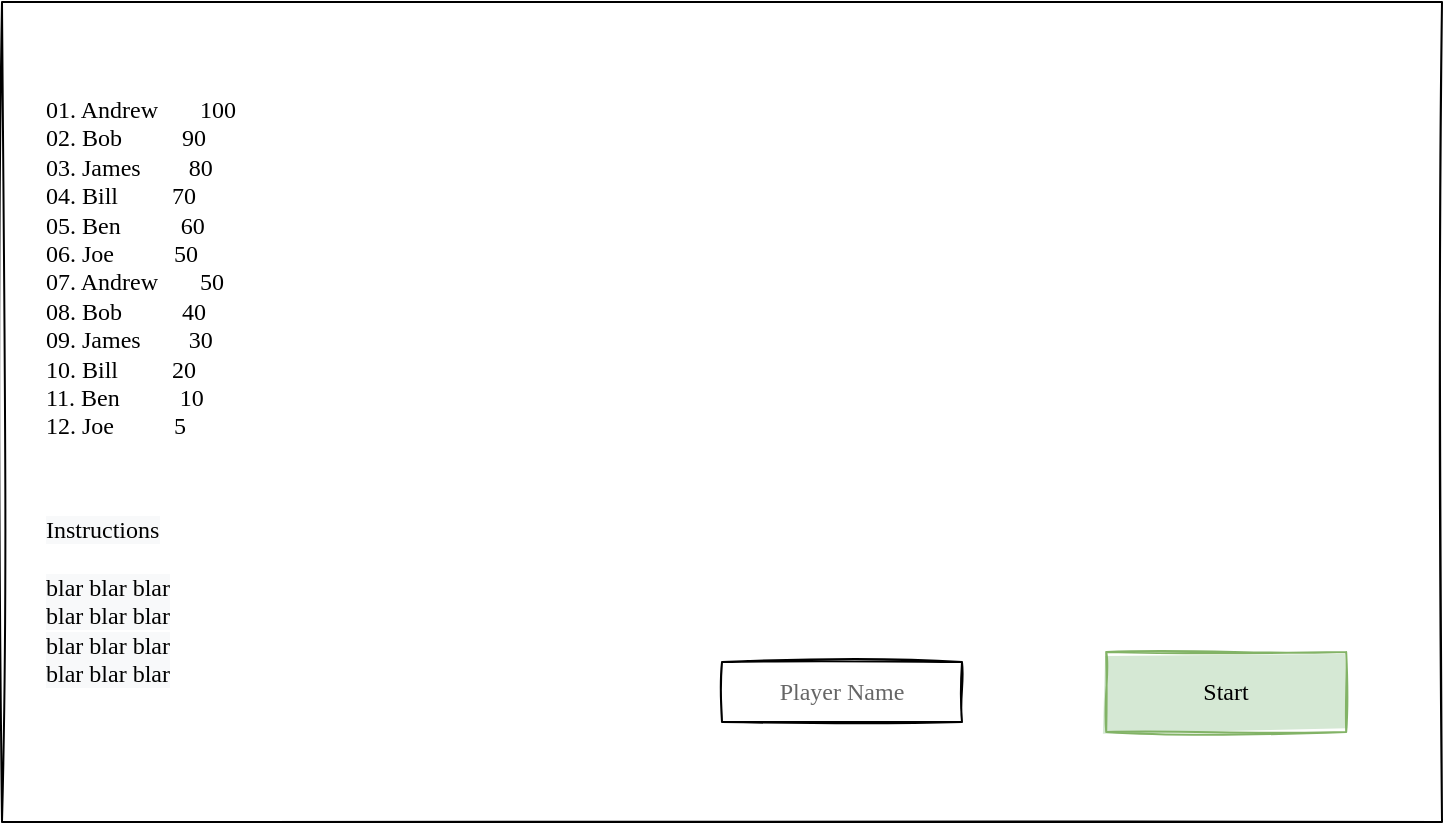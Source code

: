 <mxfile version="14.7.0" type="device"><diagram id="MhVqQ5QIRk93RKD6w4R9" name="Page-1"><mxGraphModel dx="2866" dy="1494" grid="1" gridSize="10" guides="1" tooltips="1" connect="1" arrows="1" fold="1" page="1" pageScale="1" pageWidth="827" pageHeight="1169" math="0" shadow="0"><root><mxCell id="0"/><mxCell id="1" parent="0"/><mxCell id="EBqMwkBtwEGkq5EUHkI_-1" value="" style="rounded=0;whiteSpace=wrap;html=1;sketch=1;verticalAlign=top;" vertex="1" parent="1"><mxGeometry x="70" y="160" width="720" height="410" as="geometry"/></mxCell><mxCell id="EBqMwkBtwEGkq5EUHkI_-3" value="&lt;span style=&quot;text-indent: 0px ; background-color: rgb(248 , 249 , 250) ; display: inline ; float: none&quot;&gt;&lt;font face=&quot;comic sans ms&quot;&gt;&lt;div&gt;01. Andrew&amp;nbsp; &amp;nbsp; &amp;nbsp; &amp;nbsp;100&lt;/div&gt;&lt;div&gt;02. Bob&amp;nbsp; &amp;nbsp; &amp;nbsp; &amp;nbsp; &amp;nbsp; 90&lt;/div&gt;&lt;div&gt;03. James&amp;nbsp; &amp;nbsp; &amp;nbsp; &amp;nbsp; 80&lt;/div&gt;&lt;div&gt;04. Bill&amp;nbsp; &amp;nbsp; &amp;nbsp; &amp;nbsp; &amp;nbsp;70&lt;/div&gt;&lt;div&gt;05. Ben&amp;nbsp; &amp;nbsp; &amp;nbsp; &amp;nbsp; &amp;nbsp; 60&lt;/div&gt;&lt;div&gt;06. Joe&amp;nbsp; &amp;nbsp; &amp;nbsp; &amp;nbsp; &amp;nbsp; 50&lt;/div&gt;&lt;div&gt;07. Andrew&amp;nbsp; &amp;nbsp; &amp;nbsp; &amp;nbsp;50&lt;/div&gt;&lt;div&gt;08. Bob&amp;nbsp; &amp;nbsp; &amp;nbsp; &amp;nbsp; &amp;nbsp; 40&lt;/div&gt;&lt;div&gt;09. James&amp;nbsp; &amp;nbsp; &amp;nbsp; &amp;nbsp; 30&lt;/div&gt;&lt;div&gt;10. Bill&amp;nbsp; &amp;nbsp; &amp;nbsp; &amp;nbsp; &amp;nbsp;20&lt;/div&gt;&lt;div&gt;11. Ben&amp;nbsp; &amp;nbsp; &amp;nbsp; &amp;nbsp; &amp;nbsp; 10&lt;/div&gt;&lt;div&gt;12. Joe&amp;nbsp; &amp;nbsp; &amp;nbsp; &amp;nbsp; &amp;nbsp; 5&lt;/div&gt;&lt;/font&gt;&lt;/span&gt;" style="text;html=1;strokeColor=none;fillColor=none;align=left;verticalAlign=top;whiteSpace=wrap;rounded=0;sketch=1;fontFamily=Comic Sans MS;" vertex="1" parent="1"><mxGeometry x="90" y="200" width="230" height="180" as="geometry"/></mxCell><mxCell id="EBqMwkBtwEGkq5EUHkI_-5" value="&lt;font color=&quot;#666666&quot;&gt;Player Name&lt;/font&gt;" style="rounded=0;whiteSpace=wrap;html=1;sketch=1;fontFamily=Comic Sans MS;" vertex="1" parent="1"><mxGeometry x="430" y="490" width="120" height="30" as="geometry"/></mxCell><mxCell id="EBqMwkBtwEGkq5EUHkI_-6" value="Start" style="rounded=0;whiteSpace=wrap;html=1;sketch=1;fontFamily=Comic Sans MS;fillColor=#d5e8d4;strokeColor=#82b366;fillStyle=solid;" vertex="1" parent="1"><mxGeometry x="622.1" y="485" width="120" height="40" as="geometry"/></mxCell><mxCell id="EBqMwkBtwEGkq5EUHkI_-7" value="&lt;span style=&quot;text-indent: 0px ; background-color: rgb(248 , 249 , 250) ; display: inline ; float: none&quot;&gt;&lt;font face=&quot;comic sans ms&quot;&gt;Instructions&lt;br&gt;&lt;br&gt;&lt;/font&gt;&lt;span style=&quot;font-family: &amp;#34;comic sans ms&amp;#34;&quot;&gt;blar blar blar&lt;br&gt;&lt;/span&gt;&lt;span style=&quot;font-family: &amp;#34;comic sans ms&amp;#34;&quot;&gt;blar blar blar&lt;br&gt;&lt;/span&gt;&lt;span style=&quot;font-family: &amp;#34;comic sans ms&amp;#34;&quot;&gt;blar blar blar&lt;br&gt;&lt;/span&gt;&lt;span style=&quot;font-family: &amp;#34;comic sans ms&amp;#34;&quot;&gt;blar blar blar&lt;br&gt;&lt;/span&gt;&lt;font face=&quot;comic sans ms&quot;&gt;&lt;br&gt;&lt;/font&gt;&lt;/span&gt;" style="text;html=1;strokeColor=none;fillColor=none;align=left;verticalAlign=top;whiteSpace=wrap;rounded=0;sketch=1;fontFamily=Comic Sans MS;" vertex="1" parent="1"><mxGeometry x="90" y="410" width="240" height="80" as="geometry"/></mxCell><mxCell id="EBqMwkBtwEGkq5EUHkI_-8" value="" style="shape=image;verticalLabelPosition=bottom;labelBackgroundColor=#ffffff;verticalAlign=top;aspect=fixed;imageAspect=0;image=https://www.tutorialspoint.com/downhill_skiing/images/downhill_skiing_competitions.jpg;" vertex="1" parent="1"><mxGeometry x="370" y="200" width="372.1" height="246.15" as="geometry"/></mxCell></root></mxGraphModel></diagram></mxfile>